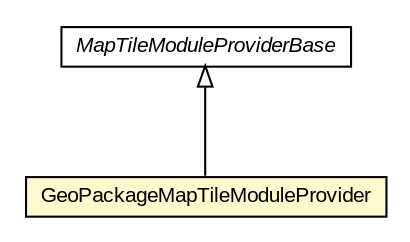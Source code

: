 #!/usr/local/bin/dot
#
# Class diagram 
# Generated by UMLGraph version R5_6-24-gf6e263 (http://www.umlgraph.org/)
#

digraph G {
	edge [fontname="arial",fontsize=10,labelfontname="arial",labelfontsize=10];
	node [fontname="arial",fontsize=10,shape=plaintext];
	nodesep=0.25;
	ranksep=0.5;
	// org.osmdroid.gpkg.tiles.raster.GeoPackageMapTileModuleProvider
	c193 [label=<<table title="org.osmdroid.gpkg.tiles.raster.GeoPackageMapTileModuleProvider" border="0" cellborder="1" cellspacing="0" cellpadding="2" port="p" bgcolor="lemonChiffon" href="./GeoPackageMapTileModuleProvider.html">
		<tr><td><table border="0" cellspacing="0" cellpadding="1">
<tr><td align="center" balign="center"> GeoPackageMapTileModuleProvider </td></tr>
		</table></td></tr>
		</table>>, URL="./GeoPackageMapTileModuleProvider.html", fontname="arial", fontcolor="black", fontsize=10.0];
	//org.osmdroid.gpkg.tiles.raster.GeoPackageMapTileModuleProvider extends org.osmdroid.tileprovider.modules.MapTileModuleProviderBase
	c197:p -> c193:p [dir=back,arrowtail=empty];
	// org.osmdroid.tileprovider.modules.MapTileModuleProviderBase
	c197 [label=<<table title="org.osmdroid.tileprovider.modules.MapTileModuleProviderBase" border="0" cellborder="1" cellspacing="0" cellpadding="2" port="p" href="http://java.sun.com/j2se/1.4.2/docs/api/org/osmdroid/tileprovider/modules/MapTileModuleProviderBase.html">
		<tr><td><table border="0" cellspacing="0" cellpadding="1">
<tr><td align="center" balign="center"><font face="arial italic"> MapTileModuleProviderBase </font></td></tr>
		</table></td></tr>
		</table>>, URL="http://java.sun.com/j2se/1.4.2/docs/api/org/osmdroid/tileprovider/modules/MapTileModuleProviderBase.html", fontname="arial", fontcolor="black", fontsize=10.0];
}

